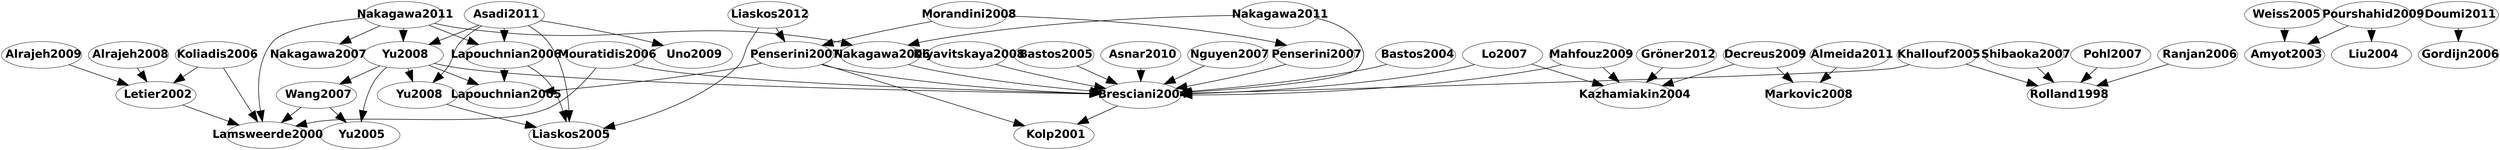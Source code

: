 digraph G {
overlap = voronoi;
splines=true;
sep = 0.3;
43300[shape=ellipse,width=3.0,height=1.0,fixedsize = true, fontname="Helvetica-Bold", fontsize=30.0,label=" Nguyen2007
"];
56148[shape=ellipse,width=3.0,height=1.0,fixedsize = true, fontname="Helvetica-Bold", fontsize=30.0,label=" Kolp2001
"];
57159[shape=ellipse,width=3.0,height=1.0,fixedsize = true, fontname="Helvetica-Bold", fontsize=30.0,label=" Penserini2007
"];
74465[shape=ellipse,width=3.0,height=1.0,fixedsize = true, fontname="Helvetica-Bold", fontsize=30.0,label=" Mouratidis2006
"];
77335[shape=ellipse,width=3.0,height=1.0,fixedsize = true, fontname="Helvetica-Bold", fontsize=30.0,label=" Lapouchnian2006
"];
177458[shape=ellipse,width=3.0,height=1.0,fixedsize = true, fontname="Helvetica-Bold", fontsize=30.0,label=" Kazhamiakin2004
"];
177742[shape=ellipse,width=3.0,height=1.0,fixedsize = true, fontname="Helvetica-Bold", fontsize=30.0,label=" Markovic2008
"];
183839[shape=ellipse,width=3.0,height=1.0,fixedsize = true, fontname="Helvetica-Bold", fontsize=30.0,label=" Lo2007
"];
184190[shape=ellipse,width=3.0,height=1.0,fixedsize = true, fontname="Helvetica-Bold", fontsize=30.0,label=" Shibaoka2007
"];
202370[shape=ellipse,width=3.0,height=1.0,fixedsize = true, fontname="Helvetica-Bold", fontsize=30.0,label=" Alrajeh2008
"];
362764[shape=ellipse,width=3.0,height=1.0,fixedsize = true, fontname="Helvetica-Bold", fontsize=30.0,label=" Nakagawa2006
"];
365311[shape=ellipse,width=3.0,height=1.0,fixedsize = true, fontname="Helvetica-Bold", fontsize=30.0,label=" Weiss2005
"];
440591[shape=ellipse,width=3.0,height=1.0,fixedsize = true, fontname="Helvetica-Bold", fontsize=30.0,label=" Yu2008
"];
471994[shape=ellipse,width=3.0,height=1.0,fixedsize = true, fontname="Helvetica-Bold", fontsize=30.0,label=" Nakagawa2007
"];
471997[shape=ellipse,width=3.0,height=1.0,fixedsize = true, fontname="Helvetica-Bold", fontsize=30.0,label=" Wang2007
"];
472098[shape=ellipse,width=3.0,height=1.0,fixedsize = true, fontname="Helvetica-Bold", fontsize=30.0,label=" Morandini2008
"];
557280[shape=ellipse,width=3.0,height=1.0,fixedsize = true, fontname="Helvetica-Bold", fontsize=30.0,label=" Khallouf2005
"];
558296[shape=ellipse,width=3.0,height=1.0,fixedsize = true, fontname="Helvetica-Bold", fontsize=30.0,label=" Liaskos2005
"];
558461[shape=ellipse,width=3.0,height=1.0,fixedsize = true, fontname="Helvetica-Bold", fontsize=30.0,label=" Yu2005
"];
558553[shape=ellipse,width=3.0,height=1.0,fixedsize = true, fontname="Helvetica-Bold", fontsize=30.0,label=" Gordijn2006
"];
569252[shape=ellipse,width=3.0,height=1.0,fixedsize = true, fontname="Helvetica-Bold", fontsize=30.0,label=" Yu2008
"];
570085[shape=ellipse,width=3.0,height=1.0,fixedsize = true, fontname="Helvetica-Bold", fontsize=30.0,label=" Decreus2009
"];
583207[shape=ellipse,width=3.0,height=1.0,fixedsize = true, fontname="Helvetica-Bold", fontsize=30.0,label=" Bastos2004
"];
601217[shape=ellipse,width=3.0,height=1.0,fixedsize = true, fontname="Helvetica-Bold", fontsize=30.0,label=" Letier2002
"];
676799[shape=ellipse,width=3.0,height=1.0,fixedsize = true, fontname="Helvetica-Bold", fontsize=30.0,label=" Koliadis2006
"];
694669[shape=ellipse,width=3.0,height=1.0,fixedsize = true, fontname="Helvetica-Bold", fontsize=30.0,label=" Pohl2007
"];
738586[shape=ellipse,width=3.0,height=1.0,fixedsize = true, fontname="Helvetica-Bold", fontsize=30.0,label=" Bresciani2004
"];
761115[shape=ellipse,width=3.0,height=1.0,fixedsize = true, fontname="Helvetica-Bold", fontsize=30.0,label=" Kiyavitskaya2008
"];
793184[shape=ellipse,width=3.0,height=1.0,fixedsize = true, fontname="Helvetica-Bold", fontsize=30.0,label=" Amyot2003
"];
938727[shape=ellipse,width=3.0,height=1.0,fixedsize = true, fontname="Helvetica-Bold", fontsize=30.0,label=" Liu2004
"];
1128778[shape=ellipse,width=3.0,height=1.0,fixedsize = true, fontname="Helvetica-Bold", fontsize=30.0,label=" Lamsweerde2000
"];
1129352[shape=ellipse,width=3.0,height=1.0,fixedsize = true, fontname="Helvetica-Bold", fontsize=30.0,label=" Rolland1998
"];
1167734[shape=ellipse,width=3.0,height=1.0,fixedsize = true, fontname="Helvetica-Bold", fontsize=30.0,label=" Penserini2007
"];
1179599[shape=ellipse,width=3.0,height=1.0,fixedsize = true, fontname="Helvetica-Bold", fontsize=30.0,label=" Ranjan2006
"];
1179824[shape=ellipse,width=3.0,height=1.0,fixedsize = true, fontname="Helvetica-Bold", fontsize=30.0,label=" Lapouchnian2005
"];
1179954[shape=ellipse,width=3.0,height=1.0,fixedsize = true, fontname="Helvetica-Bold", fontsize=30.0,label=" Bastos2005
"];
1210503[shape=ellipse,width=3.0,height=1.0,fixedsize = true, fontname="Helvetica-Bold", fontsize=30.0,label=" Alrajeh2009
"];
1248582[shape=ellipse,width=3.0,height=1.0,fixedsize = true, fontname="Helvetica-Bold", fontsize=30.0,label=" Mahfouz2009
"];
1325196[shape=ellipse,width=3.0,height=1.0,fixedsize = true, fontname="Helvetica-Bold", fontsize=30.0,label=" Uno2009
"];
1336806[shape=ellipse,width=3.0,height=1.0,fixedsize = true, fontname="Helvetica-Bold", fontsize=30.0,label=" Pourshahid2009
"];
3027230[shape=ellipse,width=3.0,height=1.0,fixedsize = true, fontname="Helvetica-Bold", fontsize=30.0,label=" Nakagawa2011
"];
3027080[shape=ellipse,width=3.0,height=1.0,fixedsize = true, fontname="Helvetica-Bold", fontsize=30.0,label=" Asadi2011
"];
3027131[shape=ellipse,width=3.0,height=1.0,fixedsize = true, fontname="Helvetica-Bold", fontsize=30.0,label=" Almeida2011
"];
3170637[shape=ellipse,width=3.0,height=1.0,fixedsize = true, fontname="Helvetica-Bold", fontsize=30.0,label=" Doumi2011
"];
3198316[shape=ellipse,width=3.0,height=1.0,fixedsize = true, fontname="Helvetica-Bold", fontsize=30.0,label=" Asnar2010
"];
3235595[shape=ellipse,width=3.0,height=1.0,fixedsize = true, fontname="Helvetica-Bold", fontsize=30.0,label=" Nakagawa2011
"];
3387282[shape=ellipse,width=3.0,height=1.0,fixedsize = true, fontname="Helvetica-Bold", fontsize=30.0,label=" Liaskos2012
"];
3497544[shape=ellipse,width=3.0,height=1.0,fixedsize = true, fontname="Helvetica-Bold", fontsize=30.0,label=" Gröner2012
"];
738586 -> 56148[penwidth=1.5, arrowsize = 3];
1167734 -> 56148[penwidth=1.5, arrowsize = 3];
472098 -> 57159[penwidth=1.5, arrowsize = 3];
3027080 -> 77335[penwidth=1.5, arrowsize = 3];
3235595 -> 77335[penwidth=1.5, arrowsize = 3];
183839 -> 177458[penwidth=1.5, arrowsize = 3];
570085 -> 177458[penwidth=1.5, arrowsize = 3];
1248582 -> 177458[penwidth=1.5, arrowsize = 3];
3497544 -> 177458[penwidth=1.5, arrowsize = 3];
570085 -> 177742[penwidth=1.5, arrowsize = 3];
3027131 -> 177742[penwidth=1.5, arrowsize = 3];
3027230 -> 362764[penwidth=1.5, arrowsize = 3];
3235595 -> 362764[penwidth=1.5, arrowsize = 3];
3027080 -> 440591[penwidth=1.5, arrowsize = 3];
3235595 -> 440591[penwidth=1.5, arrowsize = 3];
3235595 -> 471994[penwidth=1.5, arrowsize = 3];
440591 -> 471997[penwidth=1.5, arrowsize = 3];
77335 -> 558296[penwidth=1.5, arrowsize = 3];
569252 -> 558296[penwidth=1.5, arrowsize = 3];
3027080 -> 558296[penwidth=1.5, arrowsize = 3];
3387282 -> 558296[penwidth=1.5, arrowsize = 3];
440591 -> 558461[penwidth=1.5, arrowsize = 3];
471997 -> 558461[penwidth=1.5, arrowsize = 3];
3170637 -> 558553[penwidth=1.5, arrowsize = 3];
440591 -> 569252[penwidth=1.5, arrowsize = 3];
3027080 -> 569252[penwidth=1.5, arrowsize = 3];
202370 -> 601217[penwidth=1.5, arrowsize = 3];
676799 -> 601217[penwidth=1.5, arrowsize = 3];
1210503 -> 601217[penwidth=1.5, arrowsize = 3];
43300 -> 738586[penwidth=1.5, arrowsize = 3];
57159 -> 738586[penwidth=1.5, arrowsize = 3];
74465 -> 738586[penwidth=1.5, arrowsize = 3];
183839 -> 738586[penwidth=1.5, arrowsize = 3];
362764 -> 738586[penwidth=1.5, arrowsize = 3];
440591 -> 738586[penwidth=1.5, arrowsize = 3];
557280 -> 738586[penwidth=1.5, arrowsize = 3];
583207 -> 738586[penwidth=1.5, arrowsize = 3];
761115 -> 738586[penwidth=1.5, arrowsize = 3];
1167734 -> 738586[penwidth=1.5, arrowsize = 3];
1179954 -> 738586[penwidth=1.5, arrowsize = 3];
1248582 -> 738586[penwidth=1.5, arrowsize = 3];
3027230 -> 738586[penwidth=1.5, arrowsize = 3];
3198316 -> 738586[penwidth=1.5, arrowsize = 3];
365311 -> 793184[penwidth=1.5, arrowsize = 3];
1336806 -> 793184[penwidth=1.5, arrowsize = 3];
1336806 -> 938727[penwidth=1.5, arrowsize = 3];
74465 -> 1128778[penwidth=1.5, arrowsize = 3];
471997 -> 1128778[penwidth=1.5, arrowsize = 3];
601217 -> 1128778[penwidth=1.5, arrowsize = 3];
676799 -> 1128778[penwidth=1.5, arrowsize = 3];
3235595 -> 1128778[penwidth=1.5, arrowsize = 3];
184190 -> 1129352[penwidth=1.5, arrowsize = 3];
557280 -> 1129352[penwidth=1.5, arrowsize = 3];
694669 -> 1129352[penwidth=1.5, arrowsize = 3];
1179599 -> 1129352[penwidth=1.5, arrowsize = 3];
472098 -> 1167734[penwidth=1.5, arrowsize = 3];
3387282 -> 1167734[penwidth=1.5, arrowsize = 3];
77335 -> 1179824[penwidth=1.5, arrowsize = 3];
440591 -> 1179824[penwidth=1.5, arrowsize = 3];
1167734 -> 1179824[penwidth=1.5, arrowsize = 3];
3027080 -> 1325196[penwidth=1.5, arrowsize = 3];
}
